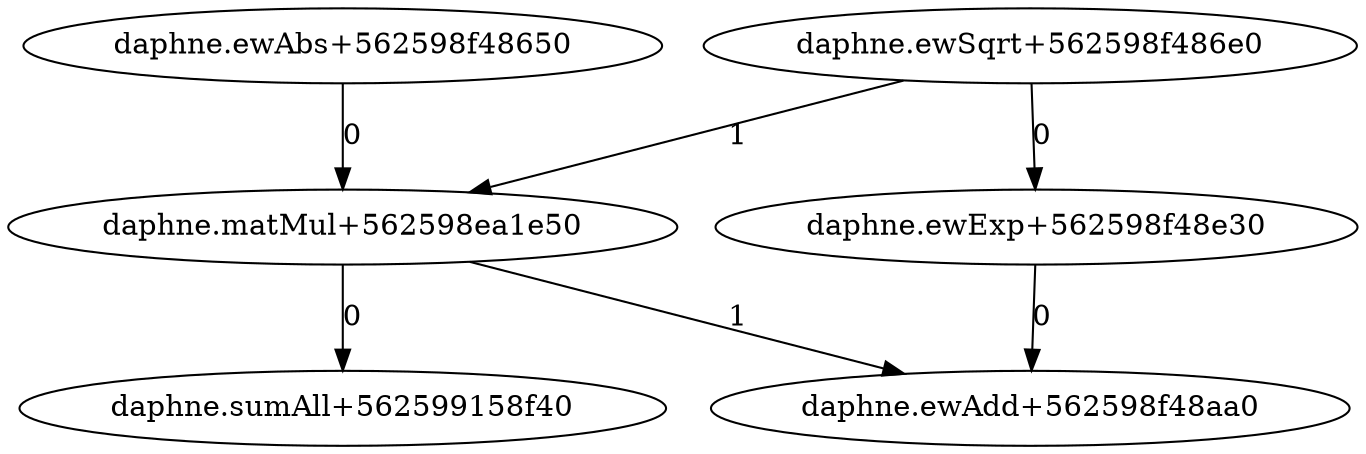 digraph G {
"daphne.ewExp+562598f48e30" -> "daphne.ewAdd+562598f48aa0" [label="0"];
"daphne.matMul+562598ea1e50" -> "daphne.ewAdd+562598f48aa0" [label="1"];
"daphne.ewAbs+562598f48650" -> "daphne.matMul+562598ea1e50" [label="0"];
"daphne.ewSqrt+562598f486e0" -> "daphne.matMul+562598ea1e50" [label="1"];
"daphne.ewSqrt+562598f486e0" -> "daphne.ewExp+562598f48e30" [label="0"];
"daphne.matMul+562598ea1e50" -> "daphne.sumAll+562599158f40" [label="0"];
}